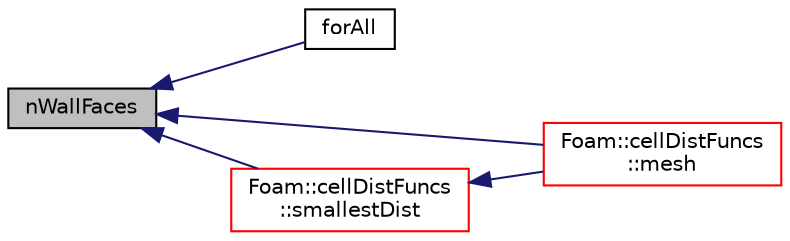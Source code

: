 digraph "nWallFaces"
{
  bgcolor="transparent";
  edge [fontname="Helvetica",fontsize="10",labelfontname="Helvetica",labelfontsize="10"];
  node [fontname="Helvetica",fontsize="10",shape=record];
  rankdir="LR";
  Node1 [label="nWallFaces",height=0.2,width=0.4,color="black", fillcolor="grey75", style="filled", fontcolor="black"];
  Node1 -> Node2 [dir="back",color="midnightblue",fontsize="10",style="solid",fontname="Helvetica"];
  Node2 [label="forAll",height=0.2,width=0.4,color="black",URL="$a03369.html#a06297ebc59c8cf33e217a4c04fc0c416"];
  Node1 -> Node3 [dir="back",color="midnightblue",fontsize="10",style="solid",fontname="Helvetica"];
  Node3 [label="Foam::cellDistFuncs\l::mesh",height=0.2,width=0.4,color="red",URL="$a00205.html#aa51573bc757d5d5bb058db0464886447",tooltip="Access mesh. "];
  Node1 -> Node4 [dir="back",color="midnightblue",fontsize="10",style="solid",fontname="Helvetica"];
  Node4 [label="Foam::cellDistFuncs\l::smallestDist",height=0.2,width=0.4,color="red",URL="$a00205.html#a8c87ed91b7630eb849ca9ca3413b8538",tooltip="Calculate smallest true distance (and face index) "];
  Node4 -> Node3 [dir="back",color="midnightblue",fontsize="10",style="solid",fontname="Helvetica"];
}
